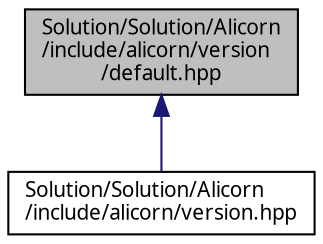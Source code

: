 digraph "Solution/Solution/Alicorn/include/alicorn/version/default.hpp"
{
 // INTERACTIVE_SVG=YES
  edge [fontname="Verdana",fontsize="10",labelfontname="Verdana",labelfontsize="10"];
  node [fontname="Verdana",fontsize="10",shape=record];
  Node1 [label="Solution/Solution/Alicorn\l/include/alicorn/version\l/default.hpp",height=0.2,width=0.4,color="black", fillcolor="grey75", style="filled", fontcolor="black"];
  Node1 -> Node2 [dir="back",color="midnightblue",fontsize="10",style="solid",fontname="Verdana"];
  Node2 [label="Solution/Solution/Alicorn\l/include/alicorn/version.hpp",height=0.2,width=0.4,color="black", fillcolor="white", style="filled",URL="$a00334.html"];
}
